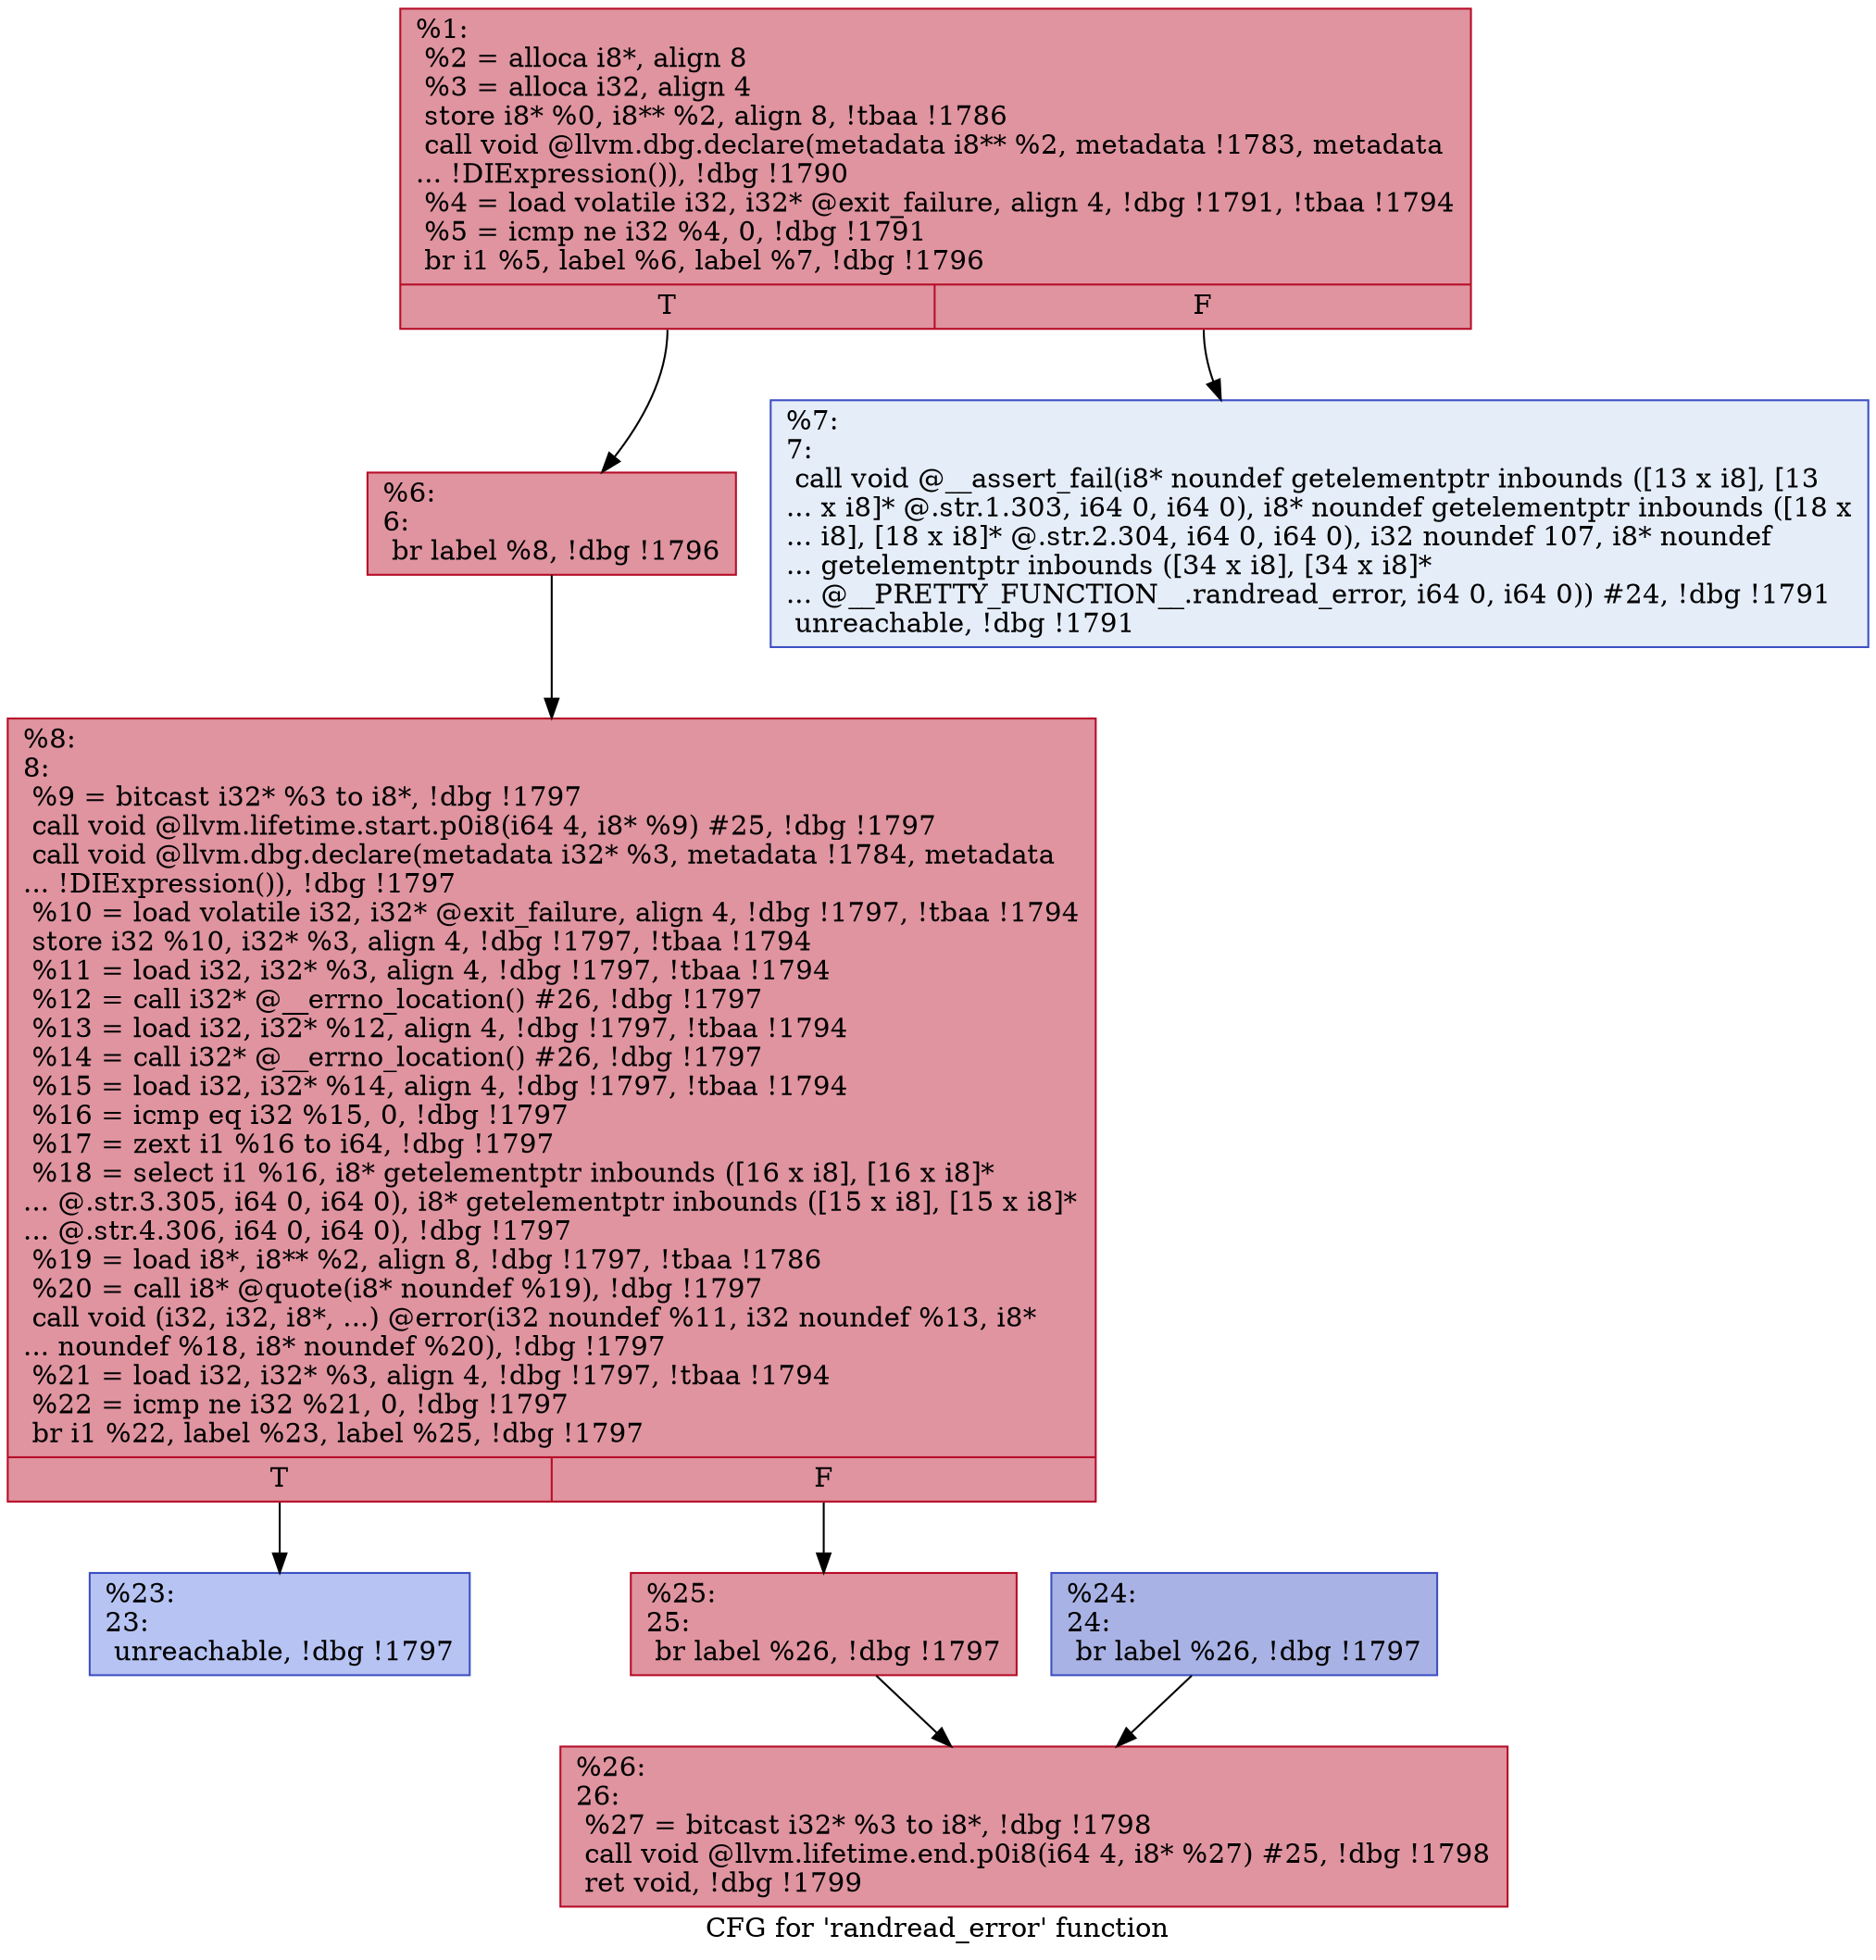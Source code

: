 digraph "CFG for 'randread_error' function" {
	label="CFG for 'randread_error' function";

	Node0x279bea0 [shape=record,color="#b70d28ff", style=filled, fillcolor="#b70d2870",label="{%1:\l  %2 = alloca i8*, align 8\l  %3 = alloca i32, align 4\l  store i8* %0, i8** %2, align 8, !tbaa !1786\l  call void @llvm.dbg.declare(metadata i8** %2, metadata !1783, metadata\l... !DIExpression()), !dbg !1790\l  %4 = load volatile i32, i32* @exit_failure, align 4, !dbg !1791, !tbaa !1794\l  %5 = icmp ne i32 %4, 0, !dbg !1791\l  br i1 %5, label %6, label %7, !dbg !1796\l|{<s0>T|<s1>F}}"];
	Node0x279bea0:s0 -> Node0x279bef0;
	Node0x279bea0:s1 -> Node0x279bf40;
	Node0x279bef0 [shape=record,color="#b70d28ff", style=filled, fillcolor="#b70d2870",label="{%6:\l6:                                                \l  br label %8, !dbg !1796\l}"];
	Node0x279bef0 -> Node0x279bf90;
	Node0x279bf40 [shape=record,color="#3d50c3ff", style=filled, fillcolor="#c5d6f270",label="{%7:\l7:                                                \l  call void @__assert_fail(i8* noundef getelementptr inbounds ([13 x i8], [13\l... x i8]* @.str.1.303, i64 0, i64 0), i8* noundef getelementptr inbounds ([18 x\l... i8], [18 x i8]* @.str.2.304, i64 0, i64 0), i32 noundef 107, i8* noundef\l... getelementptr inbounds ([34 x i8], [34 x i8]*\l... @__PRETTY_FUNCTION__.randread_error, i64 0, i64 0)) #24, !dbg !1791\l  unreachable, !dbg !1791\l}"];
	Node0x279bf90 [shape=record,color="#b70d28ff", style=filled, fillcolor="#b70d2870",label="{%8:\l8:                                                \l  %9 = bitcast i32* %3 to i8*, !dbg !1797\l  call void @llvm.lifetime.start.p0i8(i64 4, i8* %9) #25, !dbg !1797\l  call void @llvm.dbg.declare(metadata i32* %3, metadata !1784, metadata\l... !DIExpression()), !dbg !1797\l  %10 = load volatile i32, i32* @exit_failure, align 4, !dbg !1797, !tbaa !1794\l  store i32 %10, i32* %3, align 4, !dbg !1797, !tbaa !1794\l  %11 = load i32, i32* %3, align 4, !dbg !1797, !tbaa !1794\l  %12 = call i32* @__errno_location() #26, !dbg !1797\l  %13 = load i32, i32* %12, align 4, !dbg !1797, !tbaa !1794\l  %14 = call i32* @__errno_location() #26, !dbg !1797\l  %15 = load i32, i32* %14, align 4, !dbg !1797, !tbaa !1794\l  %16 = icmp eq i32 %15, 0, !dbg !1797\l  %17 = zext i1 %16 to i64, !dbg !1797\l  %18 = select i1 %16, i8* getelementptr inbounds ([16 x i8], [16 x i8]*\l... @.str.3.305, i64 0, i64 0), i8* getelementptr inbounds ([15 x i8], [15 x i8]*\l... @.str.4.306, i64 0, i64 0), !dbg !1797\l  %19 = load i8*, i8** %2, align 8, !dbg !1797, !tbaa !1786\l  %20 = call i8* @quote(i8* noundef %19), !dbg !1797\l  call void (i32, i32, i8*, ...) @error(i32 noundef %11, i32 noundef %13, i8*\l... noundef %18, i8* noundef %20), !dbg !1797\l  %21 = load i32, i32* %3, align 4, !dbg !1797, !tbaa !1794\l  %22 = icmp ne i32 %21, 0, !dbg !1797\l  br i1 %22, label %23, label %25, !dbg !1797\l|{<s0>T|<s1>F}}"];
	Node0x279bf90:s0 -> Node0x279bfe0;
	Node0x279bf90:s1 -> Node0x279c080;
	Node0x279bfe0 [shape=record,color="#3d50c3ff", style=filled, fillcolor="#5977e370",label="{%23:\l23:                                               \l  unreachable, !dbg !1797\l}"];
	Node0x279c030 [shape=record,color="#3d50c3ff", style=filled, fillcolor="#3d50c370",label="{%24:\l24:                                               \l  br label %26, !dbg !1797\l}"];
	Node0x279c030 -> Node0x279c0d0;
	Node0x279c080 [shape=record,color="#b70d28ff", style=filled, fillcolor="#b70d2870",label="{%25:\l25:                                               \l  br label %26, !dbg !1797\l}"];
	Node0x279c080 -> Node0x279c0d0;
	Node0x279c0d0 [shape=record,color="#b70d28ff", style=filled, fillcolor="#b70d2870",label="{%26:\l26:                                               \l  %27 = bitcast i32* %3 to i8*, !dbg !1798\l  call void @llvm.lifetime.end.p0i8(i64 4, i8* %27) #25, !dbg !1798\l  ret void, !dbg !1799\l}"];
}
